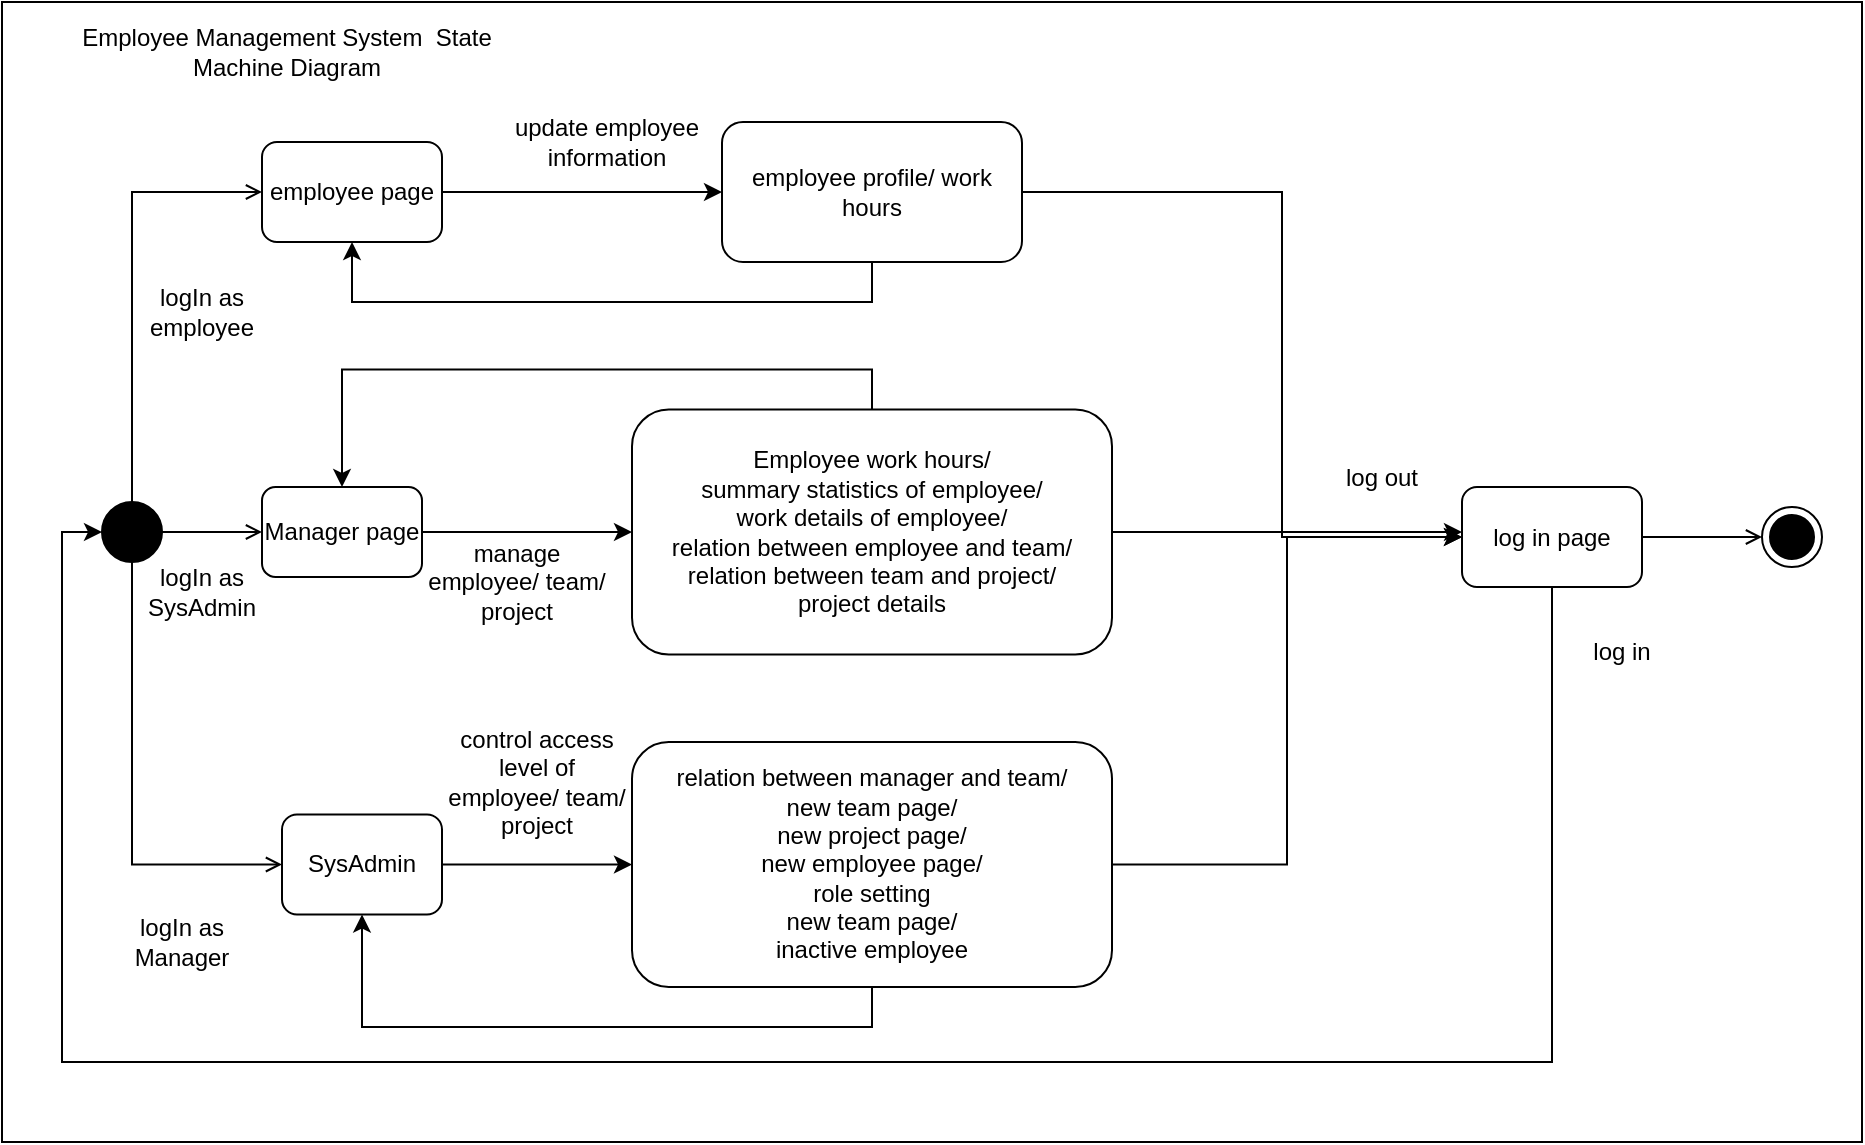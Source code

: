 <mxfile version="20.6.0" type="device"><diagram id="uWHxYsjwwDEF-v_rhJOf" name="Page-1"><mxGraphModel dx="945" dy="720" grid="1" gridSize="10" guides="1" tooltips="1" connect="1" arrows="1" fold="1" page="1" pageScale="1" pageWidth="850" pageHeight="1100" math="0" shadow="0"><root><mxCell id="0"/><mxCell id="1" parent="0"/><mxCell id="5X6V7tDLw88zwOwf-sW3-2" value="" style="rounded=0;whiteSpace=wrap;html=1;" vertex="1" parent="1"><mxGeometry y="80" width="930" height="570" as="geometry"/></mxCell><mxCell id="5X6V7tDLw88zwOwf-sW3-3" style="edgeStyle=orthogonalEdgeStyle;rounded=0;orthogonalLoop=1;jettySize=auto;html=1;exitX=0.5;exitY=0;exitDx=0;exitDy=0;entryX=0;entryY=0.5;entryDx=0;entryDy=0;endArrow=open;endFill=0;" edge="1" parent="1" source="5X6V7tDLw88zwOwf-sW3-6" target="5X6V7tDLw88zwOwf-sW3-7"><mxGeometry relative="1" as="geometry"/></mxCell><mxCell id="5X6V7tDLw88zwOwf-sW3-4" style="edgeStyle=orthogonalEdgeStyle;rounded=0;orthogonalLoop=1;jettySize=auto;html=1;exitX=1;exitY=0.5;exitDx=0;exitDy=0;entryX=0;entryY=0.5;entryDx=0;entryDy=0;endArrow=open;endFill=0;" edge="1" parent="1" source="5X6V7tDLw88zwOwf-sW3-6" target="5X6V7tDLw88zwOwf-sW3-8"><mxGeometry relative="1" as="geometry"/></mxCell><mxCell id="5X6V7tDLw88zwOwf-sW3-5" style="edgeStyle=orthogonalEdgeStyle;rounded=0;orthogonalLoop=1;jettySize=auto;html=1;exitX=0.5;exitY=1;exitDx=0;exitDy=0;entryX=0;entryY=0.5;entryDx=0;entryDy=0;endArrow=open;endFill=0;" edge="1" parent="1" source="5X6V7tDLw88zwOwf-sW3-6" target="5X6V7tDLw88zwOwf-sW3-9"><mxGeometry relative="1" as="geometry"/></mxCell><mxCell id="5X6V7tDLw88zwOwf-sW3-6" value="" style="ellipse;whiteSpace=wrap;html=1;aspect=fixed;fillColor=#000000;" vertex="1" parent="1"><mxGeometry x="50" y="330" width="30" height="30" as="geometry"/></mxCell><mxCell id="5X6V7tDLw88zwOwf-sW3-15" style="edgeStyle=orthogonalEdgeStyle;rounded=0;orthogonalLoop=1;jettySize=auto;html=1;exitX=1;exitY=0.5;exitDx=0;exitDy=0;entryX=0;entryY=0.5;entryDx=0;entryDy=0;" edge="1" parent="1" source="5X6V7tDLw88zwOwf-sW3-7" target="5X6V7tDLw88zwOwf-sW3-14"><mxGeometry relative="1" as="geometry"/></mxCell><mxCell id="5X6V7tDLw88zwOwf-sW3-7" value="employee page" style="rounded=1;whiteSpace=wrap;html=1;strokeColor=#000000;fillColor=none;sketch=0;" vertex="1" parent="1"><mxGeometry x="130" y="150" width="90" height="50" as="geometry"/></mxCell><mxCell id="5X6V7tDLw88zwOwf-sW3-23" style="edgeStyle=orthogonalEdgeStyle;rounded=0;orthogonalLoop=1;jettySize=auto;html=1;exitX=1;exitY=0.5;exitDx=0;exitDy=0;entryX=0;entryY=0.5;entryDx=0;entryDy=0;" edge="1" parent="1" source="5X6V7tDLw88zwOwf-sW3-8" target="5X6V7tDLw88zwOwf-sW3-22"><mxGeometry relative="1" as="geometry"/></mxCell><mxCell id="5X6V7tDLw88zwOwf-sW3-8" value="Manager page" style="rounded=1;whiteSpace=wrap;html=1;strokeColor=#000000;fillColor=none;sketch=0;" vertex="1" parent="1"><mxGeometry x="130" y="322.5" width="80" height="45" as="geometry"/></mxCell><mxCell id="5X6V7tDLw88zwOwf-sW3-25" style="edgeStyle=orthogonalEdgeStyle;rounded=0;orthogonalLoop=1;jettySize=auto;html=1;exitX=1;exitY=0.5;exitDx=0;exitDy=0;entryX=0;entryY=0.5;entryDx=0;entryDy=0;" edge="1" parent="1" source="5X6V7tDLw88zwOwf-sW3-9" target="5X6V7tDLw88zwOwf-sW3-24"><mxGeometry relative="1" as="geometry"/></mxCell><mxCell id="5X6V7tDLw88zwOwf-sW3-9" value="SysAdmin" style="rounded=1;whiteSpace=wrap;html=1;strokeColor=#000000;fillColor=none;sketch=0;" vertex="1" parent="1"><mxGeometry x="140" y="486.25" width="80" height="50" as="geometry"/></mxCell><mxCell id="5X6V7tDLw88zwOwf-sW3-10" value="Employee Management System &amp;nbsp;State Machine Diagram" style="text;html=1;strokeColor=none;fillColor=none;align=center;verticalAlign=middle;whiteSpace=wrap;rounded=0;sketch=0;" vertex="1" parent="1"><mxGeometry x="30" y="90" width="225" height="30" as="geometry"/></mxCell><mxCell id="5X6V7tDLw88zwOwf-sW3-11" value="logIn as employee" style="text;html=1;strokeColor=none;fillColor=none;align=center;verticalAlign=middle;whiteSpace=wrap;rounded=0;sketch=0;" vertex="1" parent="1"><mxGeometry x="70" y="220" width="60" height="30" as="geometry"/></mxCell><mxCell id="5X6V7tDLw88zwOwf-sW3-12" value="logIn as SysAdmin" style="text;html=1;strokeColor=none;fillColor=none;align=center;verticalAlign=middle;whiteSpace=wrap;rounded=0;sketch=0;" vertex="1" parent="1"><mxGeometry x="70" y="360" width="60" height="30" as="geometry"/></mxCell><mxCell id="5X6V7tDLw88zwOwf-sW3-13" value="logIn as Manager" style="text;html=1;strokeColor=none;fillColor=none;align=center;verticalAlign=middle;whiteSpace=wrap;rounded=0;sketch=0;" vertex="1" parent="1"><mxGeometry x="60" y="535" width="60" height="30" as="geometry"/></mxCell><mxCell id="5X6V7tDLw88zwOwf-sW3-26" style="edgeStyle=orthogonalEdgeStyle;rounded=0;orthogonalLoop=1;jettySize=auto;html=1;exitX=1;exitY=0.5;exitDx=0;exitDy=0;entryX=0;entryY=0.5;entryDx=0;entryDy=0;" edge="1" parent="1" source="5X6V7tDLw88zwOwf-sW3-14" target="5X6V7tDLw88zwOwf-sW3-19"><mxGeometry relative="1" as="geometry"><Array as="points"><mxPoint x="640" y="175"/><mxPoint x="640" y="348"/></Array></mxGeometry></mxCell><mxCell id="5X6V7tDLw88zwOwf-sW3-33" style="edgeStyle=orthogonalEdgeStyle;rounded=0;orthogonalLoop=1;jettySize=auto;html=1;exitX=0.5;exitY=1;exitDx=0;exitDy=0;entryX=0.5;entryY=1;entryDx=0;entryDy=0;" edge="1" parent="1" source="5X6V7tDLw88zwOwf-sW3-14" target="5X6V7tDLw88zwOwf-sW3-7"><mxGeometry relative="1" as="geometry"><Array as="points"><mxPoint x="435" y="230"/><mxPoint x="175" y="230"/></Array></mxGeometry></mxCell><mxCell id="5X6V7tDLw88zwOwf-sW3-14" value="employee profile/&amp;nbsp;work hours" style="rounded=1;whiteSpace=wrap;html=1;strokeColor=#000000;fillColor=none;sketch=0;" vertex="1" parent="1"><mxGeometry x="360" y="140" width="150" height="70" as="geometry"/></mxCell><mxCell id="5X6V7tDLw88zwOwf-sW3-16" value="update employee information" style="text;html=1;strokeColor=none;fillColor=none;align=center;verticalAlign=middle;whiteSpace=wrap;rounded=0;" vertex="1" parent="1"><mxGeometry x="255" y="130" width="95" height="40" as="geometry"/></mxCell><mxCell id="5X6V7tDLw88zwOwf-sW3-17" value="" style="ellipse;html=1;shape=endState;fillColor=#000000;strokeColor=#000000;" vertex="1" parent="1"><mxGeometry x="880" y="332.5" width="30" height="30" as="geometry"/></mxCell><mxCell id="5X6V7tDLw88zwOwf-sW3-18" style="edgeStyle=orthogonalEdgeStyle;rounded=0;orthogonalLoop=1;jettySize=auto;html=1;exitX=1;exitY=0.5;exitDx=0;exitDy=0;entryX=0;entryY=0.5;entryDx=0;entryDy=0;endArrow=open;endFill=0;" edge="1" parent="1" source="5X6V7tDLw88zwOwf-sW3-19" target="5X6V7tDLw88zwOwf-sW3-17"><mxGeometry relative="1" as="geometry"/></mxCell><mxCell id="5X6V7tDLw88zwOwf-sW3-31" style="edgeStyle=orthogonalEdgeStyle;rounded=0;orthogonalLoop=1;jettySize=auto;html=1;exitX=0.5;exitY=1;exitDx=0;exitDy=0;entryX=0;entryY=0.5;entryDx=0;entryDy=0;" edge="1" parent="1" source="5X6V7tDLw88zwOwf-sW3-19" target="5X6V7tDLw88zwOwf-sW3-6"><mxGeometry relative="1" as="geometry"><Array as="points"><mxPoint x="775" y="610"/><mxPoint x="30" y="610"/><mxPoint x="30" y="345"/></Array></mxGeometry></mxCell><mxCell id="5X6V7tDLw88zwOwf-sW3-19" value="log in page" style="rounded=1;whiteSpace=wrap;html=1;strokeColor=#000000;fillColor=none;sketch=0;" vertex="1" parent="1"><mxGeometry x="730" y="322.5" width="90" height="50" as="geometry"/></mxCell><mxCell id="5X6V7tDLw88zwOwf-sW3-27" style="edgeStyle=orthogonalEdgeStyle;rounded=0;orthogonalLoop=1;jettySize=auto;html=1;exitX=1;exitY=0.5;exitDx=0;exitDy=0;" edge="1" parent="1" source="5X6V7tDLw88zwOwf-sW3-22"><mxGeometry relative="1" as="geometry"><mxPoint x="730" y="345" as="targetPoint"/></mxGeometry></mxCell><mxCell id="5X6V7tDLw88zwOwf-sW3-34" style="edgeStyle=orthogonalEdgeStyle;rounded=0;orthogonalLoop=1;jettySize=auto;html=1;exitX=0.5;exitY=0;exitDx=0;exitDy=0;entryX=0.5;entryY=0;entryDx=0;entryDy=0;" edge="1" parent="1" source="5X6V7tDLw88zwOwf-sW3-22" target="5X6V7tDLw88zwOwf-sW3-8"><mxGeometry relative="1" as="geometry"/></mxCell><mxCell id="5X6V7tDLw88zwOwf-sW3-22" value="Employee work hours/&lt;br&gt;summary statistics of employee/&lt;br&gt;work details of employee/&lt;br&gt;relation between employee and team/&lt;br&gt;relation between team and project/&lt;br&gt;project details" style="rounded=1;whiteSpace=wrap;html=1;strokeColor=#000000;fillColor=none;sketch=0;" vertex="1" parent="1"><mxGeometry x="315" y="283.75" width="240" height="122.5" as="geometry"/></mxCell><mxCell id="5X6V7tDLw88zwOwf-sW3-29" style="edgeStyle=orthogonalEdgeStyle;rounded=0;orthogonalLoop=1;jettySize=auto;html=1;exitX=1;exitY=0.5;exitDx=0;exitDy=0;entryX=0;entryY=0.5;entryDx=0;entryDy=0;" edge="1" parent="1" source="5X6V7tDLw88zwOwf-sW3-24" target="5X6V7tDLw88zwOwf-sW3-19"><mxGeometry relative="1" as="geometry"/></mxCell><mxCell id="5X6V7tDLw88zwOwf-sW3-35" style="edgeStyle=orthogonalEdgeStyle;rounded=0;orthogonalLoop=1;jettySize=auto;html=1;exitX=0.5;exitY=1;exitDx=0;exitDy=0;entryX=0.5;entryY=1;entryDx=0;entryDy=0;" edge="1" parent="1" source="5X6V7tDLw88zwOwf-sW3-24" target="5X6V7tDLw88zwOwf-sW3-9"><mxGeometry relative="1" as="geometry"/></mxCell><mxCell id="5X6V7tDLw88zwOwf-sW3-24" value="relation between manager and team/&lt;br&gt;new team page/&lt;br&gt;new project page/&lt;br&gt;new employee page/&lt;br&gt;role setting&lt;span style=&quot;caret-color: rgba(0, 0, 0, 0); color: rgba(0, 0, 0, 0); font-family: monospace; font-size: 0px; text-align: start;&quot;&gt;%3CmxGraphModel%3E%3Croot%3E%3CmxCell%20id%3D%220%22%2F%3E%3CmxCell%20id%3D%221%22%20parent%3D%220%22%2F%3E%3CmxCell%20id%3D%222%22%20value%3D%22new%20team%20page%22%20style%3D%22rounded%3D1%3BwhiteSpace%3Dwrap%3Bhtml%3D1%3BstrokeColor%3D%23000000%3BfillColor%3Dnone%3Bsketch%3D0%3B%22%20vertex%3D%221%22%20parent%3D%221%22%3E%3CmxGeometry%20x%3D%22450%22%20y%3D%22970%22%20width%3D%2290%22%20height%3D%2250%22%20as%3D%22geometry%22%2F%3E%3C%2FmxCell%3E%3C%2Froot%3E%3C%2FmxGraphModel%3E/&lt;br&gt;&lt;/span&gt;new team page/&lt;br&gt;inactive employee" style="rounded=1;whiteSpace=wrap;html=1;strokeColor=#000000;fillColor=none;sketch=0;" vertex="1" parent="1"><mxGeometry x="315" y="450" width="240" height="122.5" as="geometry"/></mxCell><mxCell id="5X6V7tDLw88zwOwf-sW3-30" value="log out" style="text;html=1;strokeColor=none;fillColor=none;align=center;verticalAlign=middle;whiteSpace=wrap;rounded=0;" vertex="1" parent="1"><mxGeometry x="660" y="303" width="60" height="30" as="geometry"/></mxCell><mxCell id="5X6V7tDLw88zwOwf-sW3-32" value="log in" style="text;html=1;strokeColor=none;fillColor=none;align=center;verticalAlign=middle;whiteSpace=wrap;rounded=0;" vertex="1" parent="1"><mxGeometry x="780" y="390" width="60" height="30" as="geometry"/></mxCell><mxCell id="5X6V7tDLw88zwOwf-sW3-36" value="manage employee/ team/ project" style="text;html=1;strokeColor=none;fillColor=none;align=center;verticalAlign=middle;whiteSpace=wrap;rounded=0;" vertex="1" parent="1"><mxGeometry x="210" y="350" width="95" height="40" as="geometry"/></mxCell><mxCell id="5X6V7tDLw88zwOwf-sW3-37" value="control access level of employee/ team/ project" style="text;html=1;strokeColor=none;fillColor=none;align=center;verticalAlign=middle;whiteSpace=wrap;rounded=0;" vertex="1" parent="1"><mxGeometry x="220" y="450" width="95" height="40" as="geometry"/></mxCell></root></mxGraphModel></diagram></mxfile>
